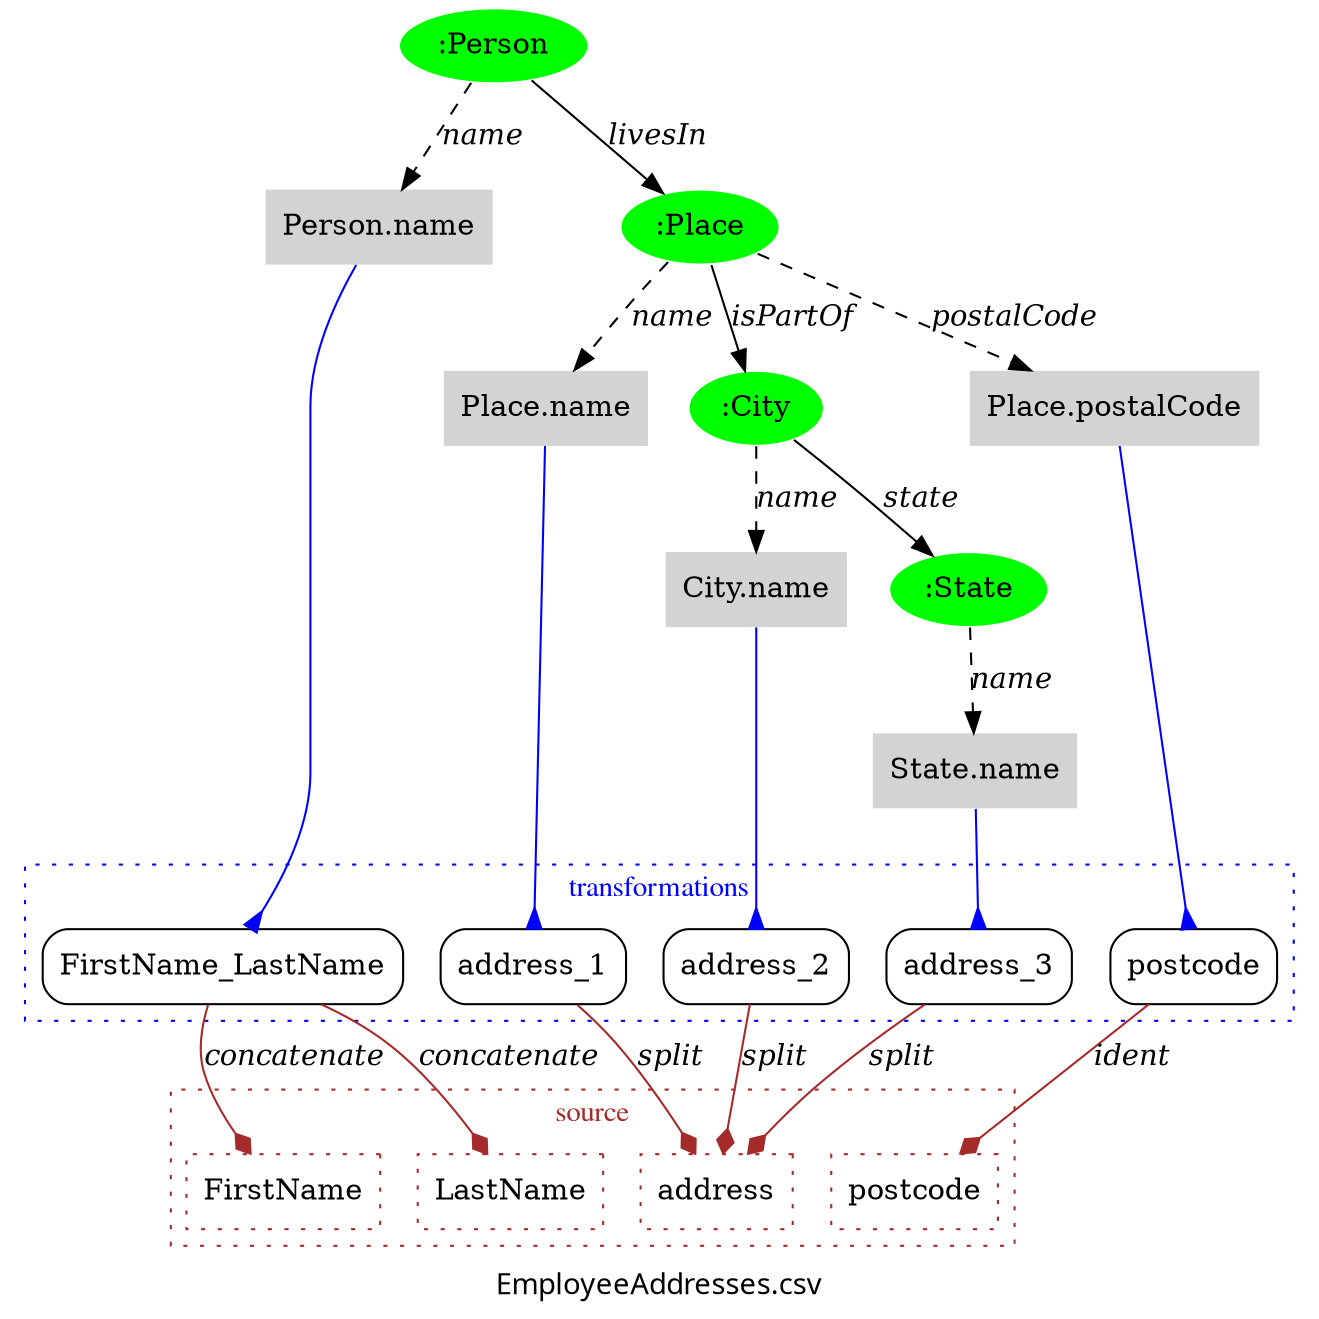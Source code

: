 digraph  {
	graph [fontname="times:bold",
		label="EmployeeAddresses.csv",
		overlap=False,
		remincross=true,
		splines=true
	];
	node [label="\N"];
	subgraph cluster2 {
		graph [color=blue,
			fontcolor=blue,
			fontname=times,
			label=transformations,
			rank=same,
			style=dotted
		];
		13		 [label=FirstName_LastName,
			shape=box,
			style=rounded];
		14		 [label=address_1,
			shape=box,
			style=rounded];
		15		 [label=address_2,
			shape=box,
			style=rounded];
		16		 [label=address_3,
			shape=box,
			style=rounded];
		17		 [label=postcode,
			shape=box,
			style=rounded];
	}
	subgraph cluster1 {
		graph [color=brown,
			fontcolor=brown,
			fontname=times,
			label=source,
			rank=same,
			style=dotted
		];
		9		 [color=brown,
			label=FirstName,
			shape=box,
			style=dotted];
		10		 [color=brown,
			label=LastName,
			shape=box,
			style=dotted];
		11		 [color=brown,
			label=address,
			shape=box,
			style=dotted];
		12		 [color=brown,
			label=postcode,
			shape=box,
			style=dotted];
	}
	0	 [color=white,
		fillcolor=green,
		label=":Person",
		shape=ellipse,
		style=filled];
	1	 [color=white,
		fillcolor=lightgrey,
		label="Person.name",
		shape=plaintext,
		style=filled];
	0 -> 1	 [fontname="times-italic",
		label=name,
		style=dashed];
	2	 [color=white,
		fillcolor=green,
		label=":Place",
		shape=ellipse,
		style=filled];
	0 -> 2	 [fontname="times-italic",
		label=livesIn];
	1 -> 13	 [arrowhead=inv,
		arrowtail=inv,
		color=blue];
	3	 [color=white,
		fillcolor=lightgrey,
		label="Place.name",
		shape=plaintext,
		style=filled];
	2 -> 3	 [fontname="times-italic",
		label=name,
		style=dashed];
	4	 [color=white,
		fillcolor=green,
		label=":City",
		shape=ellipse,
		style=filled];
	2 -> 4	 [fontname="times-italic",
		label=isPartOf];
	8	 [color=white,
		fillcolor=lightgrey,
		label="Place.postalCode",
		shape=plaintext,
		style=filled];
	2 -> 8	 [fontname="times-italic",
		label=postalCode,
		style=dashed];
	3 -> 14	 [arrowhead=inv,
		arrowtail=inv,
		color=blue];
	5	 [color=white,
		fillcolor=lightgrey,
		label="City.name",
		shape=plaintext,
		style=filled];
	4 -> 5	 [fontname="times-italic",
		label=name,
		style=dashed];
	6	 [color=white,
		fillcolor=green,
		label=":State",
		shape=ellipse,
		style=filled];
	4 -> 6	 [fontname="times-italic",
		label=state];
	5 -> 15	 [arrowhead=inv,
		arrowtail=inv,
		color=blue];
	7	 [color=white,
		fillcolor=lightgrey,
		label="State.name",
		shape=plaintext,
		style=filled];
	6 -> 7	 [fontname="times-italic",
		label=name,
		style=dashed];
	7 -> 16	 [arrowhead=inv,
		arrowtail=inv,
		color=blue];
	8 -> 17	 [arrowhead=inv,
		arrowtail=inv,
		color=blue];
	13 -> 9	 [arrowhead=diamond,
		color=brown,
		fontname="times-italic",
		label=concatenate];
	13 -> 10	 [arrowhead=diamond,
		color=brown,
		fontname="times-italic",
		label=concatenate];
	14 -> 11	 [arrowhead=diamond,
		color=brown,
		fontname="times-italic",
		label=split];
	15 -> 11	 [arrowhead=diamond,
		color=brown,
		fontname="times-italic",
		label=split];
	16 -> 11	 [arrowhead=diamond,
		color=brown,
		fontname="times-italic",
		label=split];
	17 -> 12	 [arrowhead=diamond,
		color=brown,
		fontname="times-italic",
		label=ident];
}
